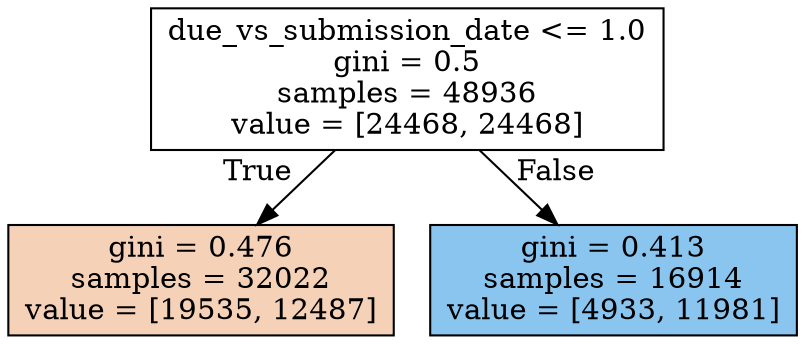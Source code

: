 digraph Tree {
node [shape=box, style="filled", color="black"] ;
0 [label="due_vs_submission_date <= 1.0\ngini = 0.5\nsamples = 48936\nvalue = [24468, 24468]", fillcolor="#e5813900"] ;
1 [label="gini = 0.476\nsamples = 32022\nvalue = [19535, 12487]", fillcolor="#e581395c"] ;
0 -> 1 [labeldistance=2.5, labelangle=45, headlabel="True"] ;
2 [label="gini = 0.413\nsamples = 16914\nvalue = [4933, 11981]", fillcolor="#399de596"] ;
0 -> 2 [labeldistance=2.5, labelangle=-45, headlabel="False"] ;
}